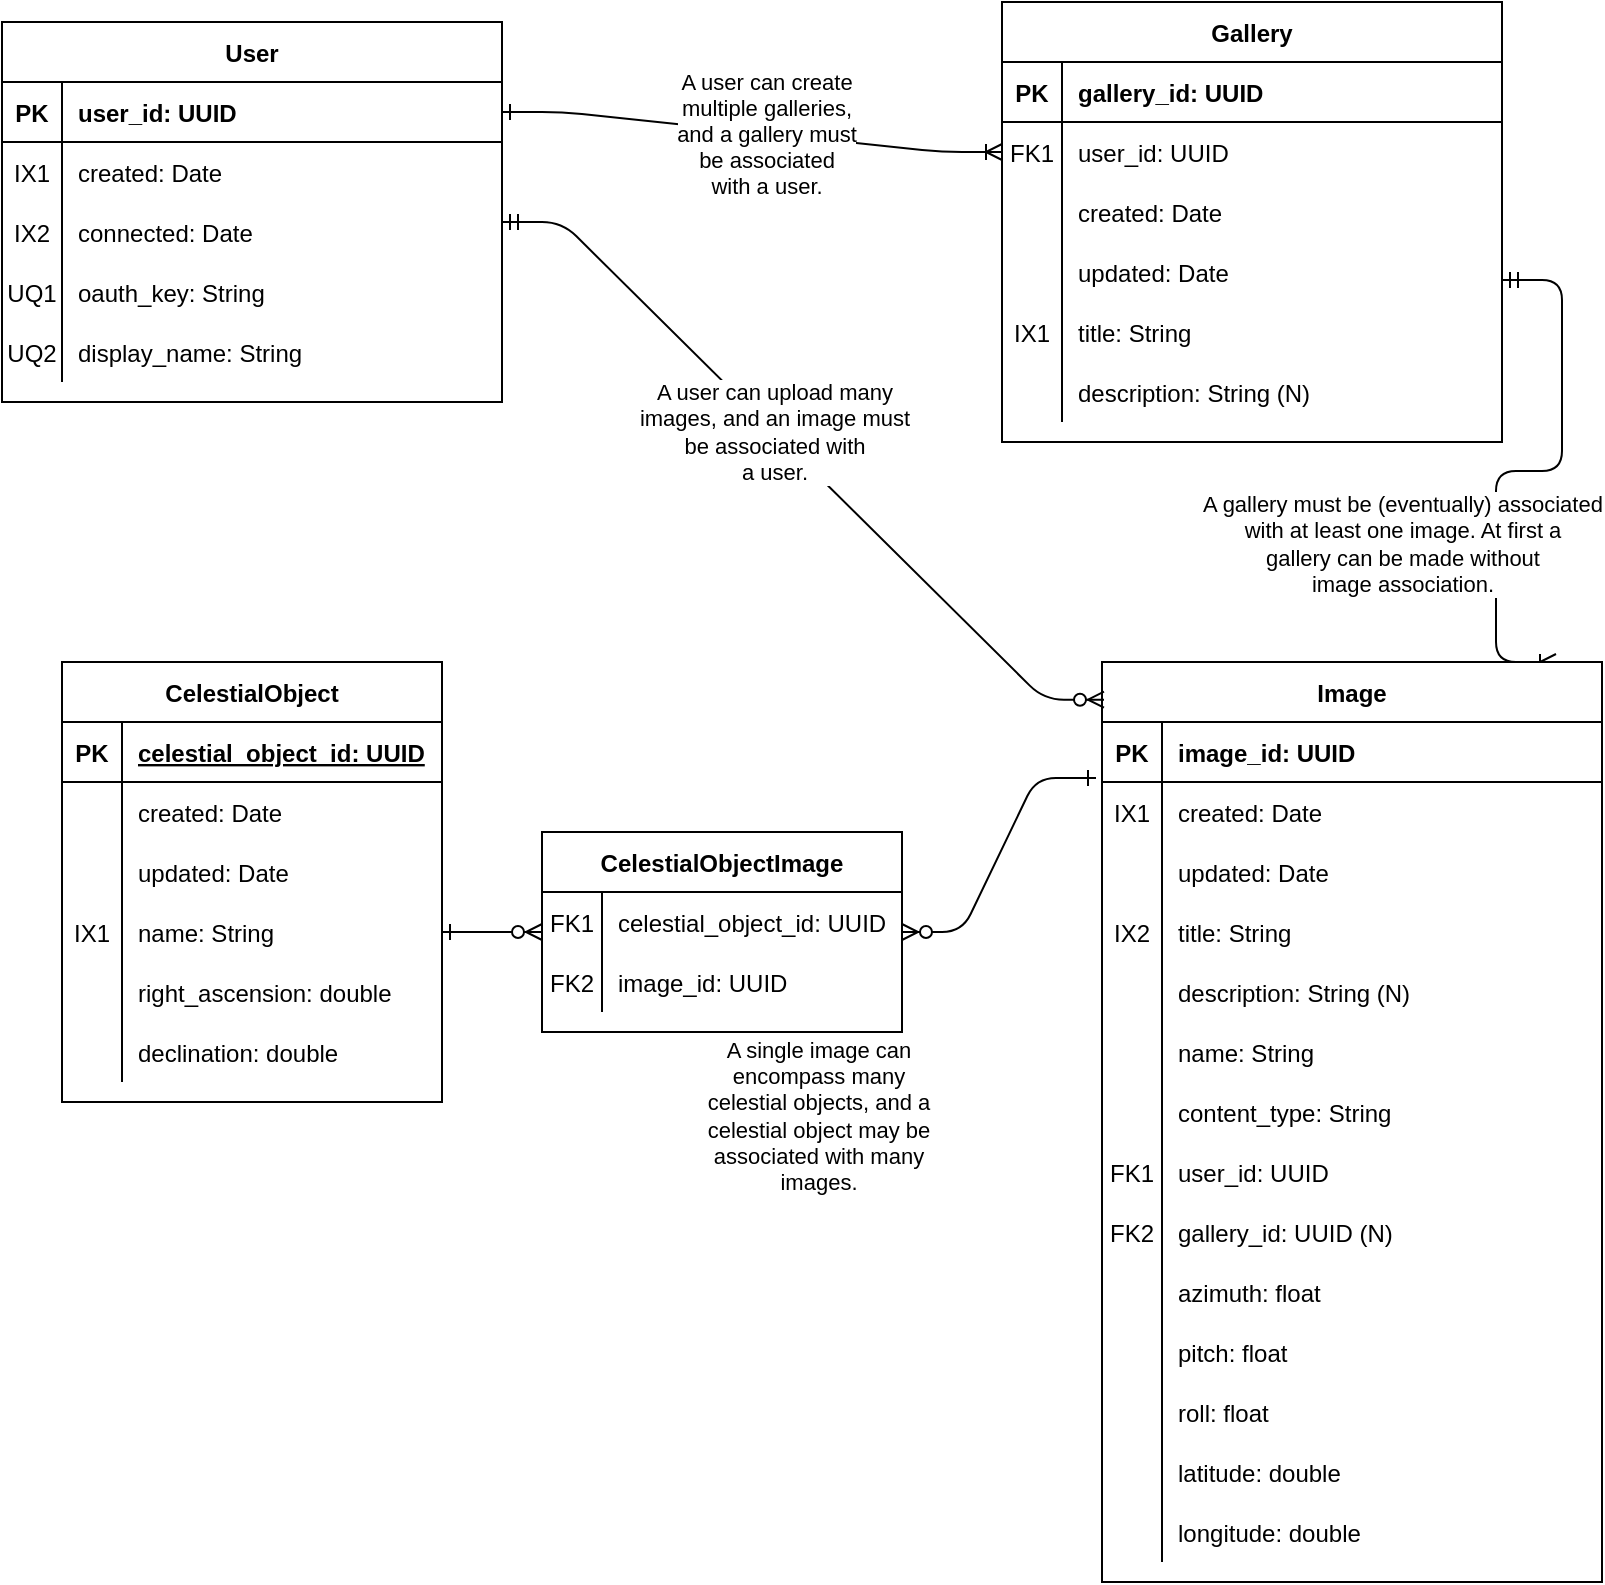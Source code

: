 <mxfile version="14.6.6" type="device"><diagram id="R2lEEEUBdFMjLlhIrx00" name="Page-1"><mxGraphModel dx="2302" dy="1098" grid="1" gridSize="10" guides="1" tooltips="1" connect="1" arrows="1" fold="1" page="1" pageScale="1" pageWidth="850" pageHeight="1100" math="0" shadow="0" extFonts="Permanent Marker^https://fonts.googleapis.com/css?family=Permanent+Marker"><root><mxCell id="0"/><mxCell id="1" parent="0"/><mxCell id="C-vyLk0tnHw3VtMMgP7b-1" value="" style="edgeStyle=entityRelationEdgeStyle;endArrow=ERoneToMany;startArrow=ERone;endFill=0;startFill=0;entryX=0;entryY=0.5;entryDx=0;entryDy=0;" parent="1" source="C-vyLk0tnHw3VtMMgP7b-24" target="vLoRYLXbS6S1RseiI0QQ-37" edge="1"><mxGeometry width="100" height="100" relative="1" as="geometry"><mxPoint x="340" y="720" as="sourcePoint"/><mxPoint x="440" y="620" as="targetPoint"/></mxGeometry></mxCell><mxCell id="vLoRYLXbS6S1RseiI0QQ-40" value="&lt;div&gt;A user can create&lt;/div&gt;&lt;div&gt;multiple galleries,&lt;/div&gt;&lt;div&gt;and a gallery must&lt;/div&gt;&lt;div&gt;be associated&lt;/div&gt;&lt;div&gt;with a user.&lt;br&gt;&lt;/div&gt;" style="edgeLabel;html=1;align=center;verticalAlign=middle;resizable=0;points=[];" parent="C-vyLk0tnHw3VtMMgP7b-1" vertex="1" connectable="0"><mxGeometry x="0.053" relative="1" as="geometry"><mxPoint as="offset"/></mxGeometry></mxCell><mxCell id="C-vyLk0tnHw3VtMMgP7b-12" value="" style="edgeStyle=entityRelationEdgeStyle;endArrow=ERoneToMany;startArrow=ERmandOne;endFill=0;startFill=0;entryX=0.908;entryY=-0.003;entryDx=0;entryDy=0;entryPerimeter=0;" parent="1" edge="1"><mxGeometry width="100" height="100" relative="1" as="geometry"><mxPoint x="790" y="239.03" as="sourcePoint"/><mxPoint x="817" y="430.0" as="targetPoint"/></mxGeometry></mxCell><mxCell id="vLoRYLXbS6S1RseiI0QQ-46" value="&lt;div&gt;A gallery must be (eventually) associated&lt;/div&gt;&lt;div&gt;with at least one image. At first a&lt;/div&gt;&lt;div&gt;gallery can be made without&lt;/div&gt;&lt;div&gt;image association.&lt;/div&gt;" style="edgeLabel;html=1;align=center;verticalAlign=middle;resizable=0;points=[];" parent="C-vyLk0tnHw3VtMMgP7b-12" vertex="1" connectable="0"><mxGeometry x="0.116" y="1" relative="1" as="geometry"><mxPoint x="-48" y="35.97" as="offset"/></mxGeometry></mxCell><mxCell id="C-vyLk0tnHw3VtMMgP7b-2" value="Gallery" style="shape=table;startSize=30;container=1;collapsible=1;childLayout=tableLayout;fixedRows=1;rowLines=0;fontStyle=1;align=center;resizeLast=1;" parent="1" vertex="1"><mxGeometry x="540" y="100" width="250" height="220" as="geometry"/></mxCell><mxCell id="C-vyLk0tnHw3VtMMgP7b-3" value="" style="shape=partialRectangle;collapsible=0;dropTarget=0;pointerEvents=0;fillColor=none;points=[[0,0.5],[1,0.5]];portConstraint=eastwest;top=0;left=0;right=0;bottom=1;" parent="C-vyLk0tnHw3VtMMgP7b-2" vertex="1"><mxGeometry y="30" width="250" height="30" as="geometry"/></mxCell><mxCell id="C-vyLk0tnHw3VtMMgP7b-4" value="PK" style="shape=partialRectangle;overflow=hidden;connectable=0;fillColor=none;top=0;left=0;bottom=0;right=0;fontStyle=1;" parent="C-vyLk0tnHw3VtMMgP7b-3" vertex="1"><mxGeometry width="30" height="30" as="geometry"/></mxCell><mxCell id="C-vyLk0tnHw3VtMMgP7b-5" value="gallery_id: UUID" style="shape=partialRectangle;overflow=hidden;connectable=0;fillColor=none;top=0;left=0;bottom=0;right=0;align=left;spacingLeft=6;fontStyle=1;" parent="C-vyLk0tnHw3VtMMgP7b-3" vertex="1"><mxGeometry x="30" width="220" height="30" as="geometry"/></mxCell><mxCell id="vLoRYLXbS6S1RseiI0QQ-37" value="" style="shape=partialRectangle;collapsible=0;dropTarget=0;pointerEvents=0;fillColor=none;points=[[0,0.5],[1,0.5]];portConstraint=eastwest;top=0;left=0;right=0;bottom=0;" parent="C-vyLk0tnHw3VtMMgP7b-2" vertex="1"><mxGeometry y="60" width="250" height="30" as="geometry"/></mxCell><mxCell id="vLoRYLXbS6S1RseiI0QQ-38" value="FK1" style="shape=partialRectangle;overflow=hidden;connectable=0;fillColor=none;top=0;left=0;bottom=0;right=0;" parent="vLoRYLXbS6S1RseiI0QQ-37" vertex="1"><mxGeometry width="30" height="30" as="geometry"/></mxCell><mxCell id="vLoRYLXbS6S1RseiI0QQ-39" value="user_id: UUID" style="shape=partialRectangle;overflow=hidden;connectable=0;fillColor=none;top=0;left=0;bottom=0;right=0;align=left;spacingLeft=6;" parent="vLoRYLXbS6S1RseiI0QQ-37" vertex="1"><mxGeometry x="30" width="220" height="30" as="geometry"/></mxCell><mxCell id="C-vyLk0tnHw3VtMMgP7b-6" value="" style="shape=partialRectangle;collapsible=0;dropTarget=0;pointerEvents=0;fillColor=none;points=[[0,0.5],[1,0.5]];portConstraint=eastwest;top=0;left=0;right=0;bottom=0;" parent="C-vyLk0tnHw3VtMMgP7b-2" vertex="1"><mxGeometry y="90" width="250" height="30" as="geometry"/></mxCell><mxCell id="C-vyLk0tnHw3VtMMgP7b-7" value="" style="shape=partialRectangle;overflow=hidden;connectable=0;fillColor=none;top=0;left=0;bottom=0;right=0;" parent="C-vyLk0tnHw3VtMMgP7b-6" vertex="1"><mxGeometry width="30" height="30" as="geometry"/></mxCell><mxCell id="C-vyLk0tnHw3VtMMgP7b-8" value="created: Date" style="shape=partialRectangle;overflow=hidden;connectable=0;fillColor=none;top=0;left=0;bottom=0;right=0;align=left;spacingLeft=6;" parent="C-vyLk0tnHw3VtMMgP7b-6" vertex="1"><mxGeometry x="30" width="220" height="30" as="geometry"/></mxCell><mxCell id="C-vyLk0tnHw3VtMMgP7b-9" value="" style="shape=partialRectangle;collapsible=0;dropTarget=0;pointerEvents=0;fillColor=none;points=[[0,0.5],[1,0.5]];portConstraint=eastwest;top=0;left=0;right=0;bottom=0;" parent="C-vyLk0tnHw3VtMMgP7b-2" vertex="1"><mxGeometry y="120" width="250" height="30" as="geometry"/></mxCell><mxCell id="C-vyLk0tnHw3VtMMgP7b-10" value="" style="shape=partialRectangle;overflow=hidden;connectable=0;fillColor=none;top=0;left=0;bottom=0;right=0;" parent="C-vyLk0tnHw3VtMMgP7b-9" vertex="1"><mxGeometry width="30" height="30" as="geometry"/></mxCell><mxCell id="C-vyLk0tnHw3VtMMgP7b-11" value="updated: Date" style="shape=partialRectangle;overflow=hidden;connectable=0;fillColor=none;top=0;left=0;bottom=0;right=0;align=left;spacingLeft=6;" parent="C-vyLk0tnHw3VtMMgP7b-9" vertex="1"><mxGeometry x="30" width="220" height="30" as="geometry"/></mxCell><mxCell id="vLoRYLXbS6S1RseiI0QQ-13" value="" style="shape=partialRectangle;collapsible=0;dropTarget=0;pointerEvents=0;fillColor=none;points=[[0,0.5],[1,0.5]];portConstraint=eastwest;top=0;left=0;right=0;bottom=0;" parent="C-vyLk0tnHw3VtMMgP7b-2" vertex="1"><mxGeometry y="150" width="250" height="30" as="geometry"/></mxCell><mxCell id="vLoRYLXbS6S1RseiI0QQ-14" value="IX1" style="shape=partialRectangle;overflow=hidden;connectable=0;fillColor=none;top=0;left=0;bottom=0;right=0;" parent="vLoRYLXbS6S1RseiI0QQ-13" vertex="1"><mxGeometry width="30" height="30" as="geometry"/></mxCell><mxCell id="vLoRYLXbS6S1RseiI0QQ-15" value="title: String" style="shape=partialRectangle;overflow=hidden;connectable=0;fillColor=none;top=0;left=0;bottom=0;right=0;align=left;spacingLeft=6;" parent="vLoRYLXbS6S1RseiI0QQ-13" vertex="1"><mxGeometry x="30" width="220" height="30" as="geometry"/></mxCell><mxCell id="vLoRYLXbS6S1RseiI0QQ-16" value="" style="shape=partialRectangle;collapsible=0;dropTarget=0;pointerEvents=0;fillColor=none;points=[[0,0.5],[1,0.5]];portConstraint=eastwest;top=0;left=0;right=0;bottom=0;" parent="C-vyLk0tnHw3VtMMgP7b-2" vertex="1"><mxGeometry y="180" width="250" height="30" as="geometry"/></mxCell><mxCell id="vLoRYLXbS6S1RseiI0QQ-17" value="" style="shape=partialRectangle;overflow=hidden;connectable=0;fillColor=none;top=0;left=0;bottom=0;right=0;" parent="vLoRYLXbS6S1RseiI0QQ-16" vertex="1"><mxGeometry width="30" height="30" as="geometry"/></mxCell><mxCell id="vLoRYLXbS6S1RseiI0QQ-18" value="description: String (N)" style="shape=partialRectangle;overflow=hidden;connectable=0;fillColor=none;top=0;left=0;bottom=0;right=0;align=left;spacingLeft=6;" parent="vLoRYLXbS6S1RseiI0QQ-16" vertex="1"><mxGeometry x="30" width="220" height="30" as="geometry"/></mxCell><mxCell id="C-vyLk0tnHw3VtMMgP7b-13" value="Image" style="shape=table;startSize=30;container=1;collapsible=1;childLayout=tableLayout;fixedRows=1;rowLines=0;fontStyle=1;align=center;resizeLast=1;" parent="1" vertex="1"><mxGeometry x="590" y="430" width="250" height="460" as="geometry"/></mxCell><mxCell id="C-vyLk0tnHw3VtMMgP7b-14" value="" style="shape=partialRectangle;collapsible=0;dropTarget=0;pointerEvents=0;fillColor=none;points=[[0,0.5],[1,0.5]];portConstraint=eastwest;top=0;left=0;right=0;bottom=1;" parent="C-vyLk0tnHw3VtMMgP7b-13" vertex="1"><mxGeometry y="30" width="250" height="30" as="geometry"/></mxCell><mxCell id="C-vyLk0tnHw3VtMMgP7b-15" value="PK" style="shape=partialRectangle;overflow=hidden;connectable=0;fillColor=none;top=0;left=0;bottom=0;right=0;fontStyle=1;" parent="C-vyLk0tnHw3VtMMgP7b-14" vertex="1"><mxGeometry width="30" height="30" as="geometry"/></mxCell><mxCell id="C-vyLk0tnHw3VtMMgP7b-16" value="image_id: UUID" style="shape=partialRectangle;overflow=hidden;connectable=0;fillColor=none;top=0;left=0;bottom=0;right=0;align=left;spacingLeft=6;fontStyle=1;" parent="C-vyLk0tnHw3VtMMgP7b-14" vertex="1"><mxGeometry x="30" width="220" height="30" as="geometry"/></mxCell><mxCell id="C-vyLk0tnHw3VtMMgP7b-17" value="" style="shape=partialRectangle;collapsible=0;dropTarget=0;pointerEvents=0;fillColor=none;points=[[0,0.5],[1,0.5]];portConstraint=eastwest;top=0;left=0;right=0;bottom=0;" parent="C-vyLk0tnHw3VtMMgP7b-13" vertex="1"><mxGeometry y="60" width="250" height="30" as="geometry"/></mxCell><mxCell id="C-vyLk0tnHw3VtMMgP7b-18" value="IX1" style="shape=partialRectangle;overflow=hidden;connectable=0;fillColor=none;top=0;left=0;bottom=0;right=0;" parent="C-vyLk0tnHw3VtMMgP7b-17" vertex="1"><mxGeometry width="30" height="30" as="geometry"/></mxCell><mxCell id="C-vyLk0tnHw3VtMMgP7b-19" value="created: Date" style="shape=partialRectangle;overflow=hidden;connectable=0;fillColor=none;top=0;left=0;bottom=0;right=0;align=left;spacingLeft=6;" parent="C-vyLk0tnHw3VtMMgP7b-17" vertex="1"><mxGeometry x="30" width="220" height="30" as="geometry"/></mxCell><mxCell id="C-vyLk0tnHw3VtMMgP7b-20" value="" style="shape=partialRectangle;collapsible=0;dropTarget=0;pointerEvents=0;fillColor=none;points=[[0,0.5],[1,0.5]];portConstraint=eastwest;top=0;left=0;right=0;bottom=0;" parent="C-vyLk0tnHw3VtMMgP7b-13" vertex="1"><mxGeometry y="90" width="250" height="30" as="geometry"/></mxCell><mxCell id="C-vyLk0tnHw3VtMMgP7b-21" value="" style="shape=partialRectangle;overflow=hidden;connectable=0;fillColor=none;top=0;left=0;bottom=0;right=0;" parent="C-vyLk0tnHw3VtMMgP7b-20" vertex="1"><mxGeometry width="30" height="30" as="geometry"/></mxCell><mxCell id="C-vyLk0tnHw3VtMMgP7b-22" value="updated: Date" style="shape=partialRectangle;overflow=hidden;connectable=0;fillColor=none;top=0;left=0;bottom=0;right=0;align=left;spacingLeft=6;" parent="C-vyLk0tnHw3VtMMgP7b-20" vertex="1"><mxGeometry x="30" width="220" height="30" as="geometry"/></mxCell><mxCell id="vLoRYLXbS6S1RseiI0QQ-19" value="" style="shape=partialRectangle;collapsible=0;dropTarget=0;pointerEvents=0;fillColor=none;points=[[0,0.5],[1,0.5]];portConstraint=eastwest;top=0;left=0;right=0;bottom=0;" parent="C-vyLk0tnHw3VtMMgP7b-13" vertex="1"><mxGeometry y="120" width="250" height="30" as="geometry"/></mxCell><mxCell id="vLoRYLXbS6S1RseiI0QQ-20" value="IX2" style="shape=partialRectangle;overflow=hidden;connectable=0;fillColor=none;top=0;left=0;bottom=0;right=0;" parent="vLoRYLXbS6S1RseiI0QQ-19" vertex="1"><mxGeometry width="30" height="30" as="geometry"/></mxCell><mxCell id="vLoRYLXbS6S1RseiI0QQ-21" value="title: String" style="shape=partialRectangle;overflow=hidden;connectable=0;fillColor=none;top=0;left=0;bottom=0;right=0;align=left;spacingLeft=6;" parent="vLoRYLXbS6S1RseiI0QQ-19" vertex="1"><mxGeometry x="30" width="220" height="30" as="geometry"/></mxCell><mxCell id="vLoRYLXbS6S1RseiI0QQ-22" value="" style="shape=partialRectangle;collapsible=0;dropTarget=0;pointerEvents=0;fillColor=none;points=[[0,0.5],[1,0.5]];portConstraint=eastwest;top=0;left=0;right=0;bottom=0;" parent="C-vyLk0tnHw3VtMMgP7b-13" vertex="1"><mxGeometry y="150" width="250" height="30" as="geometry"/></mxCell><mxCell id="vLoRYLXbS6S1RseiI0QQ-23" value="" style="shape=partialRectangle;overflow=hidden;connectable=0;fillColor=none;top=0;left=0;bottom=0;right=0;" parent="vLoRYLXbS6S1RseiI0QQ-22" vertex="1"><mxGeometry width="30" height="30" as="geometry"/></mxCell><mxCell id="vLoRYLXbS6S1RseiI0QQ-24" value="description: String (N)" style="shape=partialRectangle;overflow=hidden;connectable=0;fillColor=none;top=0;left=0;bottom=0;right=0;align=left;spacingLeft=6;" parent="vLoRYLXbS6S1RseiI0QQ-22" vertex="1"><mxGeometry x="30" width="220" height="30" as="geometry"/></mxCell><mxCell id="vLoRYLXbS6S1RseiI0QQ-28" value="" style="shape=partialRectangle;collapsible=0;dropTarget=0;pointerEvents=0;fillColor=none;points=[[0,0.5],[1,0.5]];portConstraint=eastwest;top=0;left=0;right=0;bottom=0;" parent="C-vyLk0tnHw3VtMMgP7b-13" vertex="1"><mxGeometry y="180" width="250" height="30" as="geometry"/></mxCell><mxCell id="vLoRYLXbS6S1RseiI0QQ-29" value="" style="shape=partialRectangle;overflow=hidden;connectable=0;fillColor=none;top=0;left=0;bottom=0;right=0;" parent="vLoRYLXbS6S1RseiI0QQ-28" vertex="1"><mxGeometry width="30" height="30" as="geometry"/></mxCell><mxCell id="vLoRYLXbS6S1RseiI0QQ-30" value="name: String" style="shape=partialRectangle;overflow=hidden;connectable=0;fillColor=none;top=0;left=0;bottom=0;right=0;align=left;spacingLeft=6;" parent="vLoRYLXbS6S1RseiI0QQ-28" vertex="1"><mxGeometry x="30" width="220" height="30" as="geometry"/></mxCell><mxCell id="vLoRYLXbS6S1RseiI0QQ-34" value="" style="shape=partialRectangle;collapsible=0;dropTarget=0;pointerEvents=0;fillColor=none;points=[[0,0.5],[1,0.5]];portConstraint=eastwest;top=0;left=0;right=0;bottom=0;" parent="C-vyLk0tnHw3VtMMgP7b-13" vertex="1"><mxGeometry y="210" width="250" height="30" as="geometry"/></mxCell><mxCell id="vLoRYLXbS6S1RseiI0QQ-35" value="" style="shape=partialRectangle;overflow=hidden;connectable=0;fillColor=none;top=0;left=0;bottom=0;right=0;" parent="vLoRYLXbS6S1RseiI0QQ-34" vertex="1"><mxGeometry width="30" height="30" as="geometry"/></mxCell><mxCell id="vLoRYLXbS6S1RseiI0QQ-36" value="content_type: String" style="shape=partialRectangle;overflow=hidden;connectable=0;fillColor=none;top=0;left=0;bottom=0;right=0;align=left;spacingLeft=6;" parent="vLoRYLXbS6S1RseiI0QQ-34" vertex="1"><mxGeometry x="30" width="220" height="30" as="geometry"/></mxCell><mxCell id="vLoRYLXbS6S1RseiI0QQ-42" value="" style="shape=partialRectangle;collapsible=0;dropTarget=0;pointerEvents=0;fillColor=none;points=[[0,0.5],[1,0.5]];portConstraint=eastwest;top=0;left=0;right=0;bottom=0;" parent="C-vyLk0tnHw3VtMMgP7b-13" vertex="1"><mxGeometry y="240" width="250" height="30" as="geometry"/></mxCell><mxCell id="vLoRYLXbS6S1RseiI0QQ-43" value="FK1" style="shape=partialRectangle;overflow=hidden;connectable=0;fillColor=none;top=0;left=0;bottom=0;right=0;" parent="vLoRYLXbS6S1RseiI0QQ-42" vertex="1"><mxGeometry width="30" height="30" as="geometry"/></mxCell><mxCell id="vLoRYLXbS6S1RseiI0QQ-44" value="user_id: UUID" style="shape=partialRectangle;overflow=hidden;connectable=0;fillColor=none;top=0;left=0;bottom=0;right=0;align=left;spacingLeft=6;" parent="vLoRYLXbS6S1RseiI0QQ-42" vertex="1"><mxGeometry x="30" width="220" height="30" as="geometry"/></mxCell><mxCell id="vLoRYLXbS6S1RseiI0QQ-47" value="" style="shape=partialRectangle;collapsible=0;dropTarget=0;pointerEvents=0;fillColor=none;points=[[0,0.5],[1,0.5]];portConstraint=eastwest;top=0;left=0;right=0;bottom=0;" parent="C-vyLk0tnHw3VtMMgP7b-13" vertex="1"><mxGeometry y="270" width="250" height="30" as="geometry"/></mxCell><mxCell id="vLoRYLXbS6S1RseiI0QQ-48" value="FK2" style="shape=partialRectangle;overflow=hidden;connectable=0;fillColor=none;top=0;left=0;bottom=0;right=0;" parent="vLoRYLXbS6S1RseiI0QQ-47" vertex="1"><mxGeometry width="30" height="30" as="geometry"/></mxCell><mxCell id="vLoRYLXbS6S1RseiI0QQ-49" value="gallery_id: UUID (N)" style="shape=partialRectangle;overflow=hidden;connectable=0;fillColor=none;top=0;left=0;bottom=0;right=0;align=left;spacingLeft=6;" parent="vLoRYLXbS6S1RseiI0QQ-47" vertex="1"><mxGeometry x="30" width="220" height="30" as="geometry"/></mxCell><mxCell id="eZML3LNNJ7wXMTSnJQkA-1" value="" style="shape=partialRectangle;collapsible=0;dropTarget=0;pointerEvents=0;fillColor=none;points=[[0,0.5],[1,0.5]];portConstraint=eastwest;top=0;left=0;right=0;bottom=0;" parent="C-vyLk0tnHw3VtMMgP7b-13" vertex="1"><mxGeometry y="300" width="250" height="30" as="geometry"/></mxCell><mxCell id="eZML3LNNJ7wXMTSnJQkA-2" value="" style="shape=partialRectangle;overflow=hidden;connectable=0;fillColor=none;top=0;left=0;bottom=0;right=0;" parent="eZML3LNNJ7wXMTSnJQkA-1" vertex="1"><mxGeometry width="30" height="30" as="geometry"/></mxCell><mxCell id="eZML3LNNJ7wXMTSnJQkA-3" value="azimuth: float" style="shape=partialRectangle;overflow=hidden;connectable=0;fillColor=none;top=0;left=0;bottom=0;right=0;align=left;spacingLeft=6;" parent="eZML3LNNJ7wXMTSnJQkA-1" vertex="1"><mxGeometry x="30" width="220" height="30" as="geometry"/></mxCell><mxCell id="eZML3LNNJ7wXMTSnJQkA-4" value="" style="shape=partialRectangle;collapsible=0;dropTarget=0;pointerEvents=0;fillColor=none;points=[[0,0.5],[1,0.5]];portConstraint=eastwest;top=0;left=0;right=0;bottom=0;" parent="C-vyLk0tnHw3VtMMgP7b-13" vertex="1"><mxGeometry y="330" width="250" height="30" as="geometry"/></mxCell><mxCell id="eZML3LNNJ7wXMTSnJQkA-5" value="" style="shape=partialRectangle;overflow=hidden;connectable=0;fillColor=none;top=0;left=0;bottom=0;right=0;" parent="eZML3LNNJ7wXMTSnJQkA-4" vertex="1"><mxGeometry width="30" height="30" as="geometry"/></mxCell><mxCell id="eZML3LNNJ7wXMTSnJQkA-6" value="pitch: float" style="shape=partialRectangle;overflow=hidden;connectable=0;fillColor=none;top=0;left=0;bottom=0;right=0;align=left;spacingLeft=6;" parent="eZML3LNNJ7wXMTSnJQkA-4" vertex="1"><mxGeometry x="30" width="220" height="30" as="geometry"/></mxCell><mxCell id="eZML3LNNJ7wXMTSnJQkA-7" value="" style="shape=partialRectangle;collapsible=0;dropTarget=0;pointerEvents=0;fillColor=none;points=[[0,0.5],[1,0.5]];portConstraint=eastwest;top=0;left=0;right=0;bottom=0;" parent="C-vyLk0tnHw3VtMMgP7b-13" vertex="1"><mxGeometry y="360" width="250" height="30" as="geometry"/></mxCell><mxCell id="eZML3LNNJ7wXMTSnJQkA-8" value="" style="shape=partialRectangle;overflow=hidden;connectable=0;fillColor=none;top=0;left=0;bottom=0;right=0;" parent="eZML3LNNJ7wXMTSnJQkA-7" vertex="1"><mxGeometry width="30" height="30" as="geometry"/></mxCell><mxCell id="eZML3LNNJ7wXMTSnJQkA-9" value="roll: float" style="shape=partialRectangle;overflow=hidden;connectable=0;fillColor=none;top=0;left=0;bottom=0;right=0;align=left;spacingLeft=6;" parent="eZML3LNNJ7wXMTSnJQkA-7" vertex="1"><mxGeometry x="30" width="220" height="30" as="geometry"/></mxCell><mxCell id="eZML3LNNJ7wXMTSnJQkA-10" value="" style="shape=partialRectangle;collapsible=0;dropTarget=0;pointerEvents=0;fillColor=none;points=[[0,0.5],[1,0.5]];portConstraint=eastwest;top=0;left=0;right=0;bottom=0;" parent="C-vyLk0tnHw3VtMMgP7b-13" vertex="1"><mxGeometry y="390" width="250" height="30" as="geometry"/></mxCell><mxCell id="eZML3LNNJ7wXMTSnJQkA-11" value="" style="shape=partialRectangle;overflow=hidden;connectable=0;fillColor=none;top=0;left=0;bottom=0;right=0;" parent="eZML3LNNJ7wXMTSnJQkA-10" vertex="1"><mxGeometry width="30" height="30" as="geometry"/></mxCell><mxCell id="eZML3LNNJ7wXMTSnJQkA-12" value="latitude: double" style="shape=partialRectangle;overflow=hidden;connectable=0;fillColor=none;top=0;left=0;bottom=0;right=0;align=left;spacingLeft=6;" parent="eZML3LNNJ7wXMTSnJQkA-10" vertex="1"><mxGeometry x="30" width="220" height="30" as="geometry"/></mxCell><mxCell id="eZML3LNNJ7wXMTSnJQkA-13" value="" style="shape=partialRectangle;collapsible=0;dropTarget=0;pointerEvents=0;fillColor=none;points=[[0,0.5],[1,0.5]];portConstraint=eastwest;top=0;left=0;right=0;bottom=0;" parent="C-vyLk0tnHw3VtMMgP7b-13" vertex="1"><mxGeometry y="420" width="250" height="30" as="geometry"/></mxCell><mxCell id="eZML3LNNJ7wXMTSnJQkA-14" value="" style="shape=partialRectangle;overflow=hidden;connectable=0;fillColor=none;top=0;left=0;bottom=0;right=0;" parent="eZML3LNNJ7wXMTSnJQkA-13" vertex="1"><mxGeometry width="30" height="30" as="geometry"/></mxCell><mxCell id="eZML3LNNJ7wXMTSnJQkA-15" value="longitude: double" style="shape=partialRectangle;overflow=hidden;connectable=0;fillColor=none;top=0;left=0;bottom=0;right=0;align=left;spacingLeft=6;" parent="eZML3LNNJ7wXMTSnJQkA-13" vertex="1"><mxGeometry x="30" width="220" height="30" as="geometry"/></mxCell><mxCell id="C-vyLk0tnHw3VtMMgP7b-23" value="User" style="shape=table;startSize=30;container=1;collapsible=1;childLayout=tableLayout;fixedRows=1;rowLines=0;fontStyle=1;align=center;resizeLast=1;" parent="1" vertex="1"><mxGeometry x="40" y="110" width="250" height="190" as="geometry"/></mxCell><mxCell id="C-vyLk0tnHw3VtMMgP7b-24" value="" style="shape=partialRectangle;collapsible=0;dropTarget=0;pointerEvents=0;fillColor=none;points=[[0,0.5],[1,0.5]];portConstraint=eastwest;top=0;left=0;right=0;bottom=1;" parent="C-vyLk0tnHw3VtMMgP7b-23" vertex="1"><mxGeometry y="30" width="250" height="30" as="geometry"/></mxCell><mxCell id="C-vyLk0tnHw3VtMMgP7b-25" value="PK" style="shape=partialRectangle;overflow=hidden;connectable=0;fillColor=none;top=0;left=0;bottom=0;right=0;fontStyle=1;" parent="C-vyLk0tnHw3VtMMgP7b-24" vertex="1"><mxGeometry width="30" height="30" as="geometry"/></mxCell><mxCell id="C-vyLk0tnHw3VtMMgP7b-26" value="user_id: UUID " style="shape=partialRectangle;overflow=hidden;connectable=0;fillColor=none;top=0;left=0;bottom=0;right=0;align=left;spacingLeft=6;fontStyle=1;" parent="C-vyLk0tnHw3VtMMgP7b-24" vertex="1"><mxGeometry x="30" width="220" height="30" as="geometry"/></mxCell><mxCell id="C-vyLk0tnHw3VtMMgP7b-27" value="" style="shape=partialRectangle;collapsible=0;dropTarget=0;pointerEvents=0;fillColor=none;points=[[0,0.5],[1,0.5]];portConstraint=eastwest;top=0;left=0;right=0;bottom=0;" parent="C-vyLk0tnHw3VtMMgP7b-23" vertex="1"><mxGeometry y="60" width="250" height="30" as="geometry"/></mxCell><mxCell id="C-vyLk0tnHw3VtMMgP7b-28" value="IX1" style="shape=partialRectangle;overflow=hidden;connectable=0;fillColor=none;top=0;left=0;bottom=0;right=0;" parent="C-vyLk0tnHw3VtMMgP7b-27" vertex="1"><mxGeometry width="30" height="30" as="geometry"/></mxCell><mxCell id="C-vyLk0tnHw3VtMMgP7b-29" value="created: Date" style="shape=partialRectangle;overflow=hidden;connectable=0;fillColor=none;top=0;left=0;bottom=0;right=0;align=left;spacingLeft=6;" parent="C-vyLk0tnHw3VtMMgP7b-27" vertex="1"><mxGeometry x="30" width="220" height="30" as="geometry"/></mxCell><mxCell id="vLoRYLXbS6S1RseiI0QQ-4" value="" style="shape=partialRectangle;collapsible=0;dropTarget=0;pointerEvents=0;fillColor=none;points=[[0,0.5],[1,0.5]];portConstraint=eastwest;top=0;left=0;right=0;bottom=0;" parent="C-vyLk0tnHw3VtMMgP7b-23" vertex="1"><mxGeometry y="90" width="250" height="30" as="geometry"/></mxCell><mxCell id="vLoRYLXbS6S1RseiI0QQ-5" value="IX2" style="shape=partialRectangle;overflow=hidden;connectable=0;fillColor=none;top=0;left=0;bottom=0;right=0;" parent="vLoRYLXbS6S1RseiI0QQ-4" vertex="1"><mxGeometry width="30" height="30" as="geometry"/></mxCell><mxCell id="vLoRYLXbS6S1RseiI0QQ-6" value="connected: Date" style="shape=partialRectangle;overflow=hidden;connectable=0;fillColor=none;top=0;left=0;bottom=0;right=0;align=left;spacingLeft=6;" parent="vLoRYLXbS6S1RseiI0QQ-4" vertex="1"><mxGeometry x="30" width="220" height="30" as="geometry"/></mxCell><mxCell id="vLoRYLXbS6S1RseiI0QQ-7" value="" style="shape=partialRectangle;collapsible=0;dropTarget=0;pointerEvents=0;fillColor=none;points=[[0,0.5],[1,0.5]];portConstraint=eastwest;top=0;left=0;right=0;bottom=0;" parent="C-vyLk0tnHw3VtMMgP7b-23" vertex="1"><mxGeometry y="120" width="250" height="30" as="geometry"/></mxCell><mxCell id="vLoRYLXbS6S1RseiI0QQ-8" value="UQ1" style="shape=partialRectangle;overflow=hidden;connectable=0;fillColor=none;top=0;left=0;bottom=0;right=0;" parent="vLoRYLXbS6S1RseiI0QQ-7" vertex="1"><mxGeometry width="30" height="30" as="geometry"/></mxCell><mxCell id="vLoRYLXbS6S1RseiI0QQ-9" value="oauth_key: String" style="shape=partialRectangle;overflow=hidden;connectable=0;fillColor=none;top=0;left=0;bottom=0;right=0;align=left;spacingLeft=6;" parent="vLoRYLXbS6S1RseiI0QQ-7" vertex="1"><mxGeometry x="30" width="220" height="30" as="geometry"/></mxCell><mxCell id="vLoRYLXbS6S1RseiI0QQ-10" value="" style="shape=partialRectangle;collapsible=0;dropTarget=0;pointerEvents=0;fillColor=none;points=[[0,0.5],[1,0.5]];portConstraint=eastwest;top=0;left=0;right=0;bottom=0;" parent="C-vyLk0tnHw3VtMMgP7b-23" vertex="1"><mxGeometry y="150" width="250" height="30" as="geometry"/></mxCell><mxCell id="vLoRYLXbS6S1RseiI0QQ-11" value="UQ2" style="shape=partialRectangle;overflow=hidden;connectable=0;fillColor=none;top=0;left=0;bottom=0;right=0;" parent="vLoRYLXbS6S1RseiI0QQ-10" vertex="1"><mxGeometry width="30" height="30" as="geometry"/></mxCell><mxCell id="vLoRYLXbS6S1RseiI0QQ-12" value="display_name: String" style="shape=partialRectangle;overflow=hidden;connectable=0;fillColor=none;top=0;left=0;bottom=0;right=0;align=left;spacingLeft=6;" parent="vLoRYLXbS6S1RseiI0QQ-10" vertex="1"><mxGeometry x="30" width="220" height="30" as="geometry"/></mxCell><mxCell id="vLoRYLXbS6S1RseiI0QQ-41" value="" style="edgeStyle=entityRelationEdgeStyle;fontSize=12;html=1;endArrow=ERzeroToMany;startArrow=ERmandOne;entryX=0.004;entryY=0.041;entryDx=0;entryDy=0;entryPerimeter=0;" parent="1" target="C-vyLk0tnHw3VtMMgP7b-13" edge="1"><mxGeometry width="100" height="100" relative="1" as="geometry"><mxPoint x="290" y="210" as="sourcePoint"/><mxPoint x="470" y="390" as="targetPoint"/></mxGeometry></mxCell><mxCell id="vLoRYLXbS6S1RseiI0QQ-45" value="&lt;div&gt;A user can upload many&lt;/div&gt;&lt;div&gt;images, and an image must&lt;/div&gt;&lt;div&gt;be associated with&lt;/div&gt;&lt;div&gt;a user.&lt;br&gt;&lt;/div&gt;" style="edgeLabel;html=1;align=center;verticalAlign=middle;resizable=0;points=[];" parent="vLoRYLXbS6S1RseiI0QQ-41" vertex="1" connectable="0"><mxGeometry x="-0.105" relative="1" as="geometry"><mxPoint as="offset"/></mxGeometry></mxCell><mxCell id="vLoRYLXbS6S1RseiI0QQ-62" value="CelestialObject" style="shape=table;startSize=30;container=1;collapsible=1;childLayout=tableLayout;fixedRows=1;rowLines=0;fontStyle=1;align=center;resizeLast=1;" parent="1" vertex="1"><mxGeometry x="70" y="430" width="190" height="220" as="geometry"/></mxCell><mxCell id="vLoRYLXbS6S1RseiI0QQ-63" value="" style="shape=partialRectangle;collapsible=0;dropTarget=0;pointerEvents=0;fillColor=none;top=0;left=0;bottom=1;right=0;points=[[0,0.5],[1,0.5]];portConstraint=eastwest;" parent="vLoRYLXbS6S1RseiI0QQ-62" vertex="1"><mxGeometry y="30" width="190" height="30" as="geometry"/></mxCell><mxCell id="vLoRYLXbS6S1RseiI0QQ-64" value="PK" style="shape=partialRectangle;connectable=0;fillColor=none;top=0;left=0;bottom=0;right=0;fontStyle=1;overflow=hidden;" parent="vLoRYLXbS6S1RseiI0QQ-63" vertex="1"><mxGeometry width="30" height="30" as="geometry"/></mxCell><mxCell id="vLoRYLXbS6S1RseiI0QQ-65" value="celestial_object_id: UUID" style="shape=partialRectangle;connectable=0;fillColor=none;top=0;left=0;bottom=0;right=0;align=left;spacingLeft=6;fontStyle=5;overflow=hidden;" parent="vLoRYLXbS6S1RseiI0QQ-63" vertex="1"><mxGeometry x="30" width="160" height="30" as="geometry"/></mxCell><mxCell id="vLoRYLXbS6S1RseiI0QQ-106" value="" style="shape=partialRectangle;collapsible=0;dropTarget=0;pointerEvents=0;fillColor=none;points=[[0,0.5],[1,0.5]];portConstraint=eastwest;top=0;left=0;right=0;bottom=0;" parent="vLoRYLXbS6S1RseiI0QQ-62" vertex="1"><mxGeometry y="60" width="190" height="30" as="geometry"/></mxCell><mxCell id="vLoRYLXbS6S1RseiI0QQ-107" value="" style="shape=partialRectangle;overflow=hidden;connectable=0;fillColor=none;top=0;left=0;bottom=0;right=0;" parent="vLoRYLXbS6S1RseiI0QQ-106" vertex="1"><mxGeometry width="30" height="30" as="geometry"/></mxCell><mxCell id="vLoRYLXbS6S1RseiI0QQ-108" value="created: Date" style="shape=partialRectangle;overflow=hidden;connectable=0;fillColor=none;top=0;left=0;bottom=0;right=0;align=left;spacingLeft=6;" parent="vLoRYLXbS6S1RseiI0QQ-106" vertex="1"><mxGeometry x="30" width="160" height="30" as="geometry"/></mxCell><mxCell id="mfmMseZ4a-xkdIj7o6Ia-1" value="" style="shape=partialRectangle;collapsible=0;dropTarget=0;pointerEvents=0;fillColor=none;points=[[0,0.5],[1,0.5]];portConstraint=eastwest;top=0;left=0;right=0;bottom=0;" parent="vLoRYLXbS6S1RseiI0QQ-62" vertex="1"><mxGeometry y="90" width="190" height="30" as="geometry"/></mxCell><mxCell id="mfmMseZ4a-xkdIj7o6Ia-2" value="" style="shape=partialRectangle;overflow=hidden;connectable=0;fillColor=none;top=0;left=0;bottom=0;right=0;" parent="mfmMseZ4a-xkdIj7o6Ia-1" vertex="1"><mxGeometry width="30" height="30" as="geometry"/></mxCell><mxCell id="mfmMseZ4a-xkdIj7o6Ia-3" value="updated: Date" style="shape=partialRectangle;overflow=hidden;connectable=0;fillColor=none;top=0;left=0;bottom=0;right=0;align=left;spacingLeft=6;" parent="mfmMseZ4a-xkdIj7o6Ia-1" vertex="1"><mxGeometry x="30" width="160" height="30" as="geometry"/></mxCell><mxCell id="vLoRYLXbS6S1RseiI0QQ-66" value="" style="shape=partialRectangle;collapsible=0;dropTarget=0;pointerEvents=0;fillColor=none;top=0;left=0;bottom=0;right=0;points=[[0,0.5],[1,0.5]];portConstraint=eastwest;" parent="vLoRYLXbS6S1RseiI0QQ-62" vertex="1"><mxGeometry y="120" width="190" height="30" as="geometry"/></mxCell><mxCell id="vLoRYLXbS6S1RseiI0QQ-67" value="IX1" style="shape=partialRectangle;connectable=0;fillColor=none;top=0;left=0;bottom=0;right=0;editable=1;overflow=hidden;" parent="vLoRYLXbS6S1RseiI0QQ-66" vertex="1"><mxGeometry width="30" height="30" as="geometry"/></mxCell><mxCell id="vLoRYLXbS6S1RseiI0QQ-68" value="name: String" style="shape=partialRectangle;connectable=0;fillColor=none;top=0;left=0;bottom=0;right=0;align=left;spacingLeft=6;overflow=hidden;" parent="vLoRYLXbS6S1RseiI0QQ-66" vertex="1"><mxGeometry x="30" width="160" height="30" as="geometry"/></mxCell><mxCell id="vLoRYLXbS6S1RseiI0QQ-91" value="" style="shape=partialRectangle;collapsible=0;dropTarget=0;pointerEvents=0;fillColor=none;points=[[0,0.5],[1,0.5]];portConstraint=eastwest;top=0;left=0;right=0;bottom=0;" parent="vLoRYLXbS6S1RseiI0QQ-62" vertex="1"><mxGeometry y="150" width="190" height="30" as="geometry"/></mxCell><mxCell id="vLoRYLXbS6S1RseiI0QQ-92" value="" style="shape=partialRectangle;overflow=hidden;connectable=0;fillColor=none;top=0;left=0;bottom=0;right=0;" parent="vLoRYLXbS6S1RseiI0QQ-91" vertex="1"><mxGeometry width="30" height="30" as="geometry"/></mxCell><mxCell id="vLoRYLXbS6S1RseiI0QQ-93" value="right_ascension: double " style="shape=partialRectangle;overflow=hidden;connectable=0;fillColor=none;top=0;left=0;bottom=0;right=0;align=left;spacingLeft=6;" parent="vLoRYLXbS6S1RseiI0QQ-91" vertex="1"><mxGeometry x="30" width="160" height="30" as="geometry"/></mxCell><mxCell id="vLoRYLXbS6S1RseiI0QQ-94" value="" style="shape=partialRectangle;collapsible=0;dropTarget=0;pointerEvents=0;fillColor=none;points=[[0,0.5],[1,0.5]];portConstraint=eastwest;top=0;left=0;right=0;bottom=0;" parent="vLoRYLXbS6S1RseiI0QQ-62" vertex="1"><mxGeometry y="180" width="190" height="30" as="geometry"/></mxCell><mxCell id="vLoRYLXbS6S1RseiI0QQ-95" value="" style="shape=partialRectangle;overflow=hidden;connectable=0;fillColor=none;top=0;left=0;bottom=0;right=0;" parent="vLoRYLXbS6S1RseiI0QQ-94" vertex="1"><mxGeometry width="30" height="30" as="geometry"/></mxCell><mxCell id="vLoRYLXbS6S1RseiI0QQ-96" value="declination: double " style="shape=partialRectangle;overflow=hidden;connectable=0;fillColor=none;top=0;left=0;bottom=0;right=0;align=left;spacingLeft=6;" parent="vLoRYLXbS6S1RseiI0QQ-94" vertex="1"><mxGeometry x="30" width="160" height="30" as="geometry"/></mxCell><mxCell id="vLoRYLXbS6S1RseiI0QQ-89" value="" style="edgeStyle=entityRelationEdgeStyle;fontSize=12;html=1;endArrow=ERzeroToMany;startArrow=ERone;exitX=1;exitY=0.5;exitDx=0;exitDy=0;entryX=0;entryY=0.5;entryDx=0;entryDy=0;startFill=0;endFill=1;" parent="1" source="vLoRYLXbS6S1RseiI0QQ-66" target="FaBtljBuWXa_D5TBV7z9-1" edge="1"><mxGeometry width="100" height="100" relative="1" as="geometry"><mxPoint x="250" y="710" as="sourcePoint"/><mxPoint x="350" y="610" as="targetPoint"/></mxGeometry></mxCell><mxCell id="vLoRYLXbS6S1RseiI0QQ-90" value="&lt;div&gt;A single image can&lt;/div&gt;&lt;div&gt;encompass many&lt;/div&gt;&lt;div&gt;celestial objects, and a &lt;br&gt;&lt;/div&gt;&lt;div&gt;celestial object may be&lt;/div&gt;&lt;div&gt;associated with many&lt;/div&gt;&lt;div&gt;images.&lt;br&gt;&lt;/div&gt;" style="edgeLabel;html=1;align=center;verticalAlign=middle;resizable=0;points=[];" parent="vLoRYLXbS6S1RseiI0QQ-89" vertex="1" connectable="0"><mxGeometry x="-0.127" y="1" relative="1" as="geometry"><mxPoint x="158" y="91" as="offset"/></mxGeometry></mxCell><mxCell id="FaBtljBuWXa_D5TBV7z9-1" value="CelestialObjectImage" style="shape=table;startSize=30;container=1;collapsible=1;childLayout=tableLayout;fixedRows=1;rowLines=0;fontStyle=1;align=center;resizeLast=1;" parent="1" vertex="1"><mxGeometry x="310" y="515" width="180" height="100" as="geometry"/></mxCell><mxCell id="FaBtljBuWXa_D5TBV7z9-5" value="" style="shape=partialRectangle;collapsible=0;dropTarget=0;pointerEvents=0;fillColor=none;top=0;left=0;bottom=0;right=0;points=[[0,0.5],[1,0.5]];portConstraint=eastwest;" parent="FaBtljBuWXa_D5TBV7z9-1" vertex="1"><mxGeometry y="30" width="180" height="30" as="geometry"/></mxCell><mxCell id="FaBtljBuWXa_D5TBV7z9-6" value="FK1" style="shape=partialRectangle;connectable=0;fillColor=none;top=0;left=0;bottom=0;right=0;editable=1;overflow=hidden;" parent="FaBtljBuWXa_D5TBV7z9-5" vertex="1"><mxGeometry width="30" height="30" as="geometry"/></mxCell><mxCell id="FaBtljBuWXa_D5TBV7z9-7" value="celestial_object_id: UUID" style="shape=partialRectangle;connectable=0;fillColor=none;top=0;left=0;bottom=0;right=0;align=left;spacingLeft=6;overflow=hidden;" parent="FaBtljBuWXa_D5TBV7z9-5" vertex="1"><mxGeometry x="30" width="150" height="30" as="geometry"/></mxCell><mxCell id="FaBtljBuWXa_D5TBV7z9-8" value="" style="shape=partialRectangle;collapsible=0;dropTarget=0;pointerEvents=0;fillColor=none;top=0;left=0;bottom=0;right=0;points=[[0,0.5],[1,0.5]];portConstraint=eastwest;" parent="FaBtljBuWXa_D5TBV7z9-1" vertex="1"><mxGeometry y="60" width="180" height="30" as="geometry"/></mxCell><mxCell id="FaBtljBuWXa_D5TBV7z9-9" value="FK2" style="shape=partialRectangle;connectable=0;fillColor=none;top=0;left=0;bottom=0;right=0;editable=1;overflow=hidden;" parent="FaBtljBuWXa_D5TBV7z9-8" vertex="1"><mxGeometry width="30" height="30" as="geometry"/></mxCell><mxCell id="FaBtljBuWXa_D5TBV7z9-10" value="image_id: UUID" style="shape=partialRectangle;connectable=0;fillColor=none;top=0;left=0;bottom=0;right=0;align=left;spacingLeft=6;overflow=hidden;" parent="FaBtljBuWXa_D5TBV7z9-8" vertex="1"><mxGeometry x="30" width="150" height="30" as="geometry"/></mxCell><mxCell id="FaBtljBuWXa_D5TBV7z9-14" value="" style="edgeStyle=entityRelationEdgeStyle;fontSize=12;html=1;endArrow=ERone;startArrow=ERzeroToMany;exitX=1;exitY=0.5;exitDx=0;exitDy=0;startFill=1;endFill=0;entryX=-0.012;entryY=-0.067;entryDx=0;entryDy=0;entryPerimeter=0;" parent="1" source="FaBtljBuWXa_D5TBV7z9-1" target="C-vyLk0tnHw3VtMMgP7b-17" edge="1"><mxGeometry width="100" height="100" relative="1" as="geometry"><mxPoint x="200" y="640" as="sourcePoint"/><mxPoint x="540" y="600" as="targetPoint"/></mxGeometry></mxCell></root></mxGraphModel></diagram></mxfile>